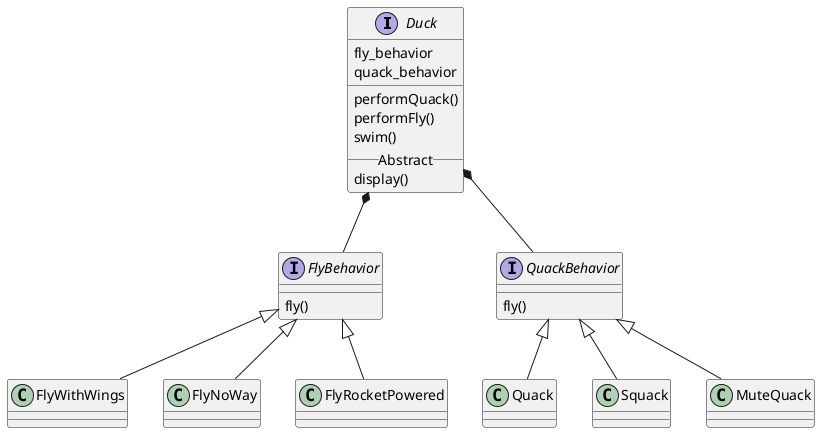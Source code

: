 @startuml
interface Duck{
    fly_behavior
    quack_behavior
    __
    performQuack()
    performFly()
    swim()
    __ Abstract __
    display()
}

interface FlyBehavior{
    fly()
}

interface QuackBehavior{
    fly()
}

Duck *-- FlyBehavior
Duck *-- QuackBehavior

FlyBehavior <|-- FlyWithWings
FlyBehavior <|-- FlyNoWay
FlyBehavior <|-- FlyRocketPowered

QuackBehavior <|-- Quack
QuackBehavior <|-- Squack
QuackBehavior <|-- MuteQuack

@enduml